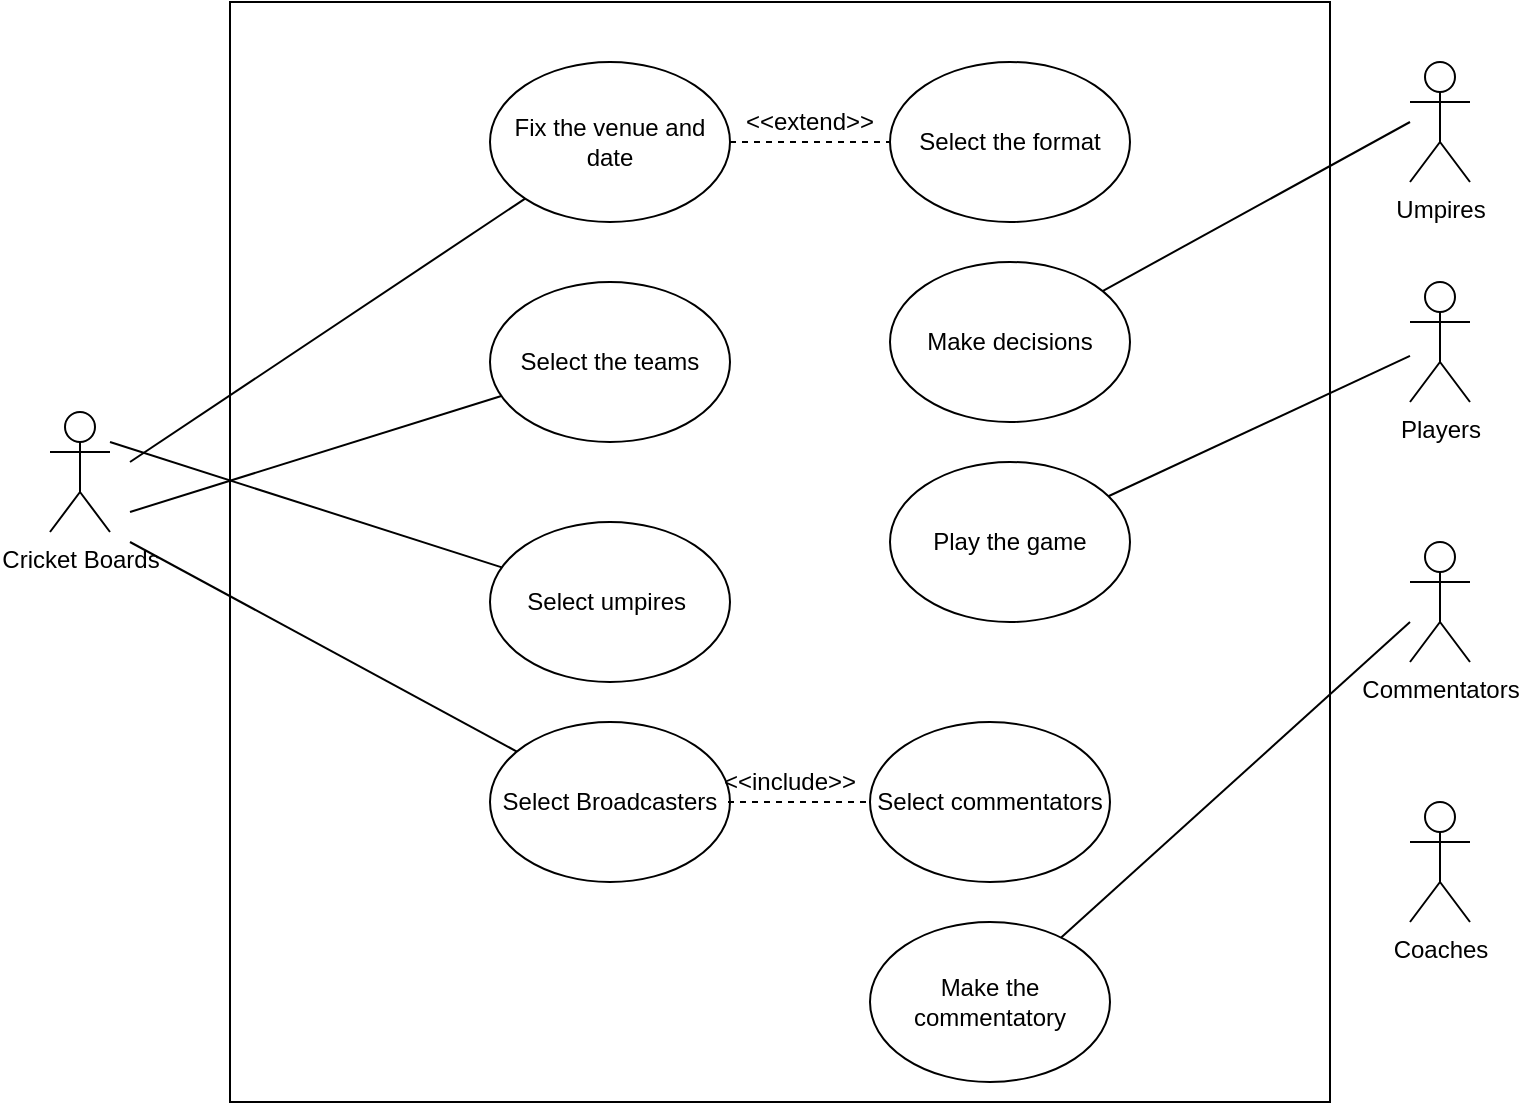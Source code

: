 <mxfile version="14.4.3" type="device" pages="2"><diagram id="C5RBs43oDa-KdzZeNtuy" name="Page-1"><mxGraphModel dx="1038" dy="491" grid="1" gridSize="10" guides="1" tooltips="1" connect="1" arrows="1" fold="1" page="1" pageScale="1" pageWidth="827" pageHeight="1169" math="0" shadow="0"><root><mxCell id="WIyWlLk6GJQsqaUBKTNV-0"/><mxCell id="WIyWlLk6GJQsqaUBKTNV-1" parent="WIyWlLk6GJQsqaUBKTNV-0"/><mxCell id="gpQMO8V7Mbcx1iWcIADX-0" value="" style="whiteSpace=wrap;html=1;aspect=fixed;" vertex="1" parent="WIyWlLk6GJQsqaUBKTNV-1"><mxGeometry x="140" y="170" width="550" height="550" as="geometry"/></mxCell><mxCell id="gpQMO8V7Mbcx1iWcIADX-1" value="Cricket Boards" style="shape=umlActor;verticalLabelPosition=bottom;verticalAlign=top;html=1;outlineConnect=0;" vertex="1" parent="WIyWlLk6GJQsqaUBKTNV-1"><mxGeometry x="50" y="375" width="30" height="60" as="geometry"/></mxCell><mxCell id="gpQMO8V7Mbcx1iWcIADX-2" value="Fix the venue and date" style="ellipse;whiteSpace=wrap;html=1;" vertex="1" parent="WIyWlLk6GJQsqaUBKTNV-1"><mxGeometry x="270" y="200" width="120" height="80" as="geometry"/></mxCell><mxCell id="gpQMO8V7Mbcx1iWcIADX-3" value="Select the teams" style="ellipse;whiteSpace=wrap;html=1;" vertex="1" parent="WIyWlLk6GJQsqaUBKTNV-1"><mxGeometry x="270" y="310" width="120" height="80" as="geometry"/></mxCell><mxCell id="gpQMO8V7Mbcx1iWcIADX-4" value="Select umpires&amp;nbsp;" style="ellipse;whiteSpace=wrap;html=1;" vertex="1" parent="WIyWlLk6GJQsqaUBKTNV-1"><mxGeometry x="270" y="430" width="120" height="80" as="geometry"/></mxCell><mxCell id="gpQMO8V7Mbcx1iWcIADX-5" value="Select Broadcasters" style="ellipse;whiteSpace=wrap;html=1;" vertex="1" parent="WIyWlLk6GJQsqaUBKTNV-1"><mxGeometry x="270" y="530" width="120" height="80" as="geometry"/></mxCell><mxCell id="gpQMO8V7Mbcx1iWcIADX-6" value="" style="endArrow=none;html=1;entryX=0;entryY=1;entryDx=0;entryDy=0;" edge="1" parent="WIyWlLk6GJQsqaUBKTNV-1" target="gpQMO8V7Mbcx1iWcIADX-2"><mxGeometry width="50" height="50" relative="1" as="geometry"><mxPoint x="90" y="400" as="sourcePoint"/><mxPoint x="140" y="350" as="targetPoint"/></mxGeometry></mxCell><mxCell id="gpQMO8V7Mbcx1iWcIADX-9" value="" style="endArrow=none;html=1;" edge="1" parent="WIyWlLk6GJQsqaUBKTNV-1" target="gpQMO8V7Mbcx1iWcIADX-3"><mxGeometry width="50" height="50" relative="1" as="geometry"><mxPoint x="90" y="425" as="sourcePoint"/><mxPoint x="140" y="375" as="targetPoint"/></mxGeometry></mxCell><mxCell id="gpQMO8V7Mbcx1iWcIADX-10" value="" style="endArrow=none;html=1;" edge="1" parent="WIyWlLk6GJQsqaUBKTNV-1" target="gpQMO8V7Mbcx1iWcIADX-4"><mxGeometry width="50" height="50" relative="1" as="geometry"><mxPoint x="80" y="390" as="sourcePoint"/><mxPoint x="130" y="340" as="targetPoint"/></mxGeometry></mxCell><mxCell id="gpQMO8V7Mbcx1iWcIADX-12" value="" style="endArrow=none;html=1;" edge="1" parent="WIyWlLk6GJQsqaUBKTNV-1" target="gpQMO8V7Mbcx1iWcIADX-5"><mxGeometry width="50" height="50" relative="1" as="geometry"><mxPoint x="90" y="440" as="sourcePoint"/><mxPoint x="140" y="390" as="targetPoint"/></mxGeometry></mxCell><mxCell id="gpQMO8V7Mbcx1iWcIADX-13" value="&lt;span&gt;Select commentators&lt;/span&gt;" style="ellipse;whiteSpace=wrap;html=1;" vertex="1" parent="WIyWlLk6GJQsqaUBKTNV-1"><mxGeometry x="460" y="530" width="120" height="80" as="geometry"/></mxCell><mxCell id="gpQMO8V7Mbcx1iWcIADX-14" value="" style="endArrow=none;dashed=1;html=1;" edge="1" parent="WIyWlLk6GJQsqaUBKTNV-1" target="gpQMO8V7Mbcx1iWcIADX-13"><mxGeometry width="50" height="50" relative="1" as="geometry"><mxPoint x="389" y="570" as="sourcePoint"/><mxPoint x="439" y="520" as="targetPoint"/></mxGeometry></mxCell><mxCell id="gpQMO8V7Mbcx1iWcIADX-15" value="&amp;lt;&amp;lt;include&amp;gt;&amp;gt;" style="text;html=1;strokeColor=none;fillColor=none;align=center;verticalAlign=middle;whiteSpace=wrap;rounded=0;" vertex="1" parent="WIyWlLk6GJQsqaUBKTNV-1"><mxGeometry x="400" y="550" width="40" height="20" as="geometry"/></mxCell><mxCell id="gpQMO8V7Mbcx1iWcIADX-16" value="Umpires" style="shape=umlActor;verticalLabelPosition=bottom;verticalAlign=top;html=1;outlineConnect=0;" vertex="1" parent="WIyWlLk6GJQsqaUBKTNV-1"><mxGeometry x="730" y="200" width="30" height="60" as="geometry"/></mxCell><mxCell id="gpQMO8V7Mbcx1iWcIADX-17" value="Players" style="shape=umlActor;verticalLabelPosition=bottom;verticalAlign=top;html=1;outlineConnect=0;" vertex="1" parent="WIyWlLk6GJQsqaUBKTNV-1"><mxGeometry x="730" y="310" width="30" height="60" as="geometry"/></mxCell><mxCell id="gpQMO8V7Mbcx1iWcIADX-18" value="Commentators" style="shape=umlActor;verticalLabelPosition=bottom;verticalAlign=top;html=1;outlineConnect=0;" vertex="1" parent="WIyWlLk6GJQsqaUBKTNV-1"><mxGeometry x="730" y="440" width="30" height="60" as="geometry"/></mxCell><mxCell id="gpQMO8V7Mbcx1iWcIADX-19" value="Coaches" style="shape=umlActor;verticalLabelPosition=bottom;verticalAlign=top;html=1;outlineConnect=0;" vertex="1" parent="WIyWlLk6GJQsqaUBKTNV-1"><mxGeometry x="730" y="570" width="30" height="60" as="geometry"/></mxCell><mxCell id="gpQMO8V7Mbcx1iWcIADX-20" value="Select the format" style="ellipse;whiteSpace=wrap;html=1;" vertex="1" parent="WIyWlLk6GJQsqaUBKTNV-1"><mxGeometry x="470" y="200" width="120" height="80" as="geometry"/></mxCell><mxCell id="gpQMO8V7Mbcx1iWcIADX-21" value="" style="endArrow=none;dashed=1;html=1;exitX=1;exitY=0.5;exitDx=0;exitDy=0;" edge="1" parent="WIyWlLk6GJQsqaUBKTNV-1" source="gpQMO8V7Mbcx1iWcIADX-2"><mxGeometry width="50" height="50" relative="1" as="geometry"><mxPoint x="420" y="290" as="sourcePoint"/><mxPoint x="470" y="240" as="targetPoint"/></mxGeometry></mxCell><mxCell id="gpQMO8V7Mbcx1iWcIADX-22" value="&amp;lt;&amp;lt;extend&amp;gt;&amp;gt;" style="text;html=1;strokeColor=none;fillColor=none;align=center;verticalAlign=middle;whiteSpace=wrap;rounded=0;" vertex="1" parent="WIyWlLk6GJQsqaUBKTNV-1"><mxGeometry x="410" y="220" width="40" height="20" as="geometry"/></mxCell><mxCell id="gpQMO8V7Mbcx1iWcIADX-23" value="Make decisions" style="ellipse;whiteSpace=wrap;html=1;" vertex="1" parent="WIyWlLk6GJQsqaUBKTNV-1"><mxGeometry x="470" y="300" width="120" height="80" as="geometry"/></mxCell><mxCell id="gpQMO8V7Mbcx1iWcIADX-24" value="" style="endArrow=none;html=1;" edge="1" parent="WIyWlLk6GJQsqaUBKTNV-1" source="gpQMO8V7Mbcx1iWcIADX-23"><mxGeometry width="50" height="50" relative="1" as="geometry"><mxPoint x="680" y="280" as="sourcePoint"/><mxPoint x="730" y="230" as="targetPoint"/></mxGeometry></mxCell><mxCell id="gpQMO8V7Mbcx1iWcIADX-25" value="Play the game" style="ellipse;whiteSpace=wrap;html=1;" vertex="1" parent="WIyWlLk6GJQsqaUBKTNV-1"><mxGeometry x="470" y="400" width="120" height="80" as="geometry"/></mxCell><mxCell id="gpQMO8V7Mbcx1iWcIADX-26" value="" style="endArrow=none;html=1;" edge="1" parent="WIyWlLk6GJQsqaUBKTNV-1" source="gpQMO8V7Mbcx1iWcIADX-25" target="gpQMO8V7Mbcx1iWcIADX-17"><mxGeometry width="50" height="50" relative="1" as="geometry"><mxPoint x="680" y="400" as="sourcePoint"/><mxPoint x="730" y="350" as="targetPoint"/></mxGeometry></mxCell><mxCell id="gpQMO8V7Mbcx1iWcIADX-27" value="Make the commentatory" style="ellipse;whiteSpace=wrap;html=1;" vertex="1" parent="WIyWlLk6GJQsqaUBKTNV-1"><mxGeometry x="460" y="630" width="120" height="80" as="geometry"/></mxCell><mxCell id="gpQMO8V7Mbcx1iWcIADX-28" value="" style="endArrow=none;html=1;" edge="1" parent="WIyWlLk6GJQsqaUBKTNV-1" source="gpQMO8V7Mbcx1iWcIADX-27"><mxGeometry width="50" height="50" relative="1" as="geometry"><mxPoint x="680" y="530" as="sourcePoint"/><mxPoint x="730" y="480" as="targetPoint"/></mxGeometry></mxCell></root></mxGraphModel></diagram><diagram id="k6JfzNc_IxqSGM1iJbRW" name="Page-2"><mxGraphModel dx="1038" dy="491" grid="1" gridSize="10" guides="1" tooltips="1" connect="1" arrows="1" fold="1" page="1" pageScale="1" pageWidth="1100" pageHeight="850" math="0" shadow="0"><root><mxCell id="TLQHZCrYmdNcfVyvYQin-0"/><mxCell id="TLQHZCrYmdNcfVyvYQin-1" parent="TLQHZCrYmdNcfVyvYQin-0"/><mxCell id="lqC4Em7zPkXtjFz96bUu-2" value="&lt;&lt;interface&gt;&gt;&#10;IPlayer" style="swimlane;fontStyle=1;align=center;verticalAlign=top;childLayout=stackLayout;horizontal=1;startSize=40;horizontalStack=0;resizeParent=1;resizeParentMax=0;resizeLast=0;collapsible=1;marginBottom=0;" vertex="1" parent="TLQHZCrYmdNcfVyvYQin-1"><mxGeometry x="500" y="30" width="210" height="160" as="geometry"/></mxCell><mxCell id="lqC4Em7zPkXtjFz96bUu-3" value="+ bat()&#10;+bowl()&#10;+field()" style="text;strokeColor=none;fillColor=none;align=left;verticalAlign=top;spacingLeft=4;spacingRight=4;overflow=hidden;rotatable=0;points=[[0,0.5],[1,0.5]];portConstraint=eastwest;" vertex="1" parent="lqC4Em7zPkXtjFz96bUu-2"><mxGeometry y="40" width="210" height="70" as="geometry"/></mxCell><mxCell id="lqC4Em7zPkXtjFz96bUu-4" value="" style="line;strokeWidth=1;fillColor=none;align=left;verticalAlign=middle;spacingTop=-1;spacingLeft=3;spacingRight=3;rotatable=0;labelPosition=right;points=[];portConstraint=eastwest;" vertex="1" parent="lqC4Em7zPkXtjFz96bUu-2"><mxGeometry y="110" width="210" height="8" as="geometry"/></mxCell><mxCell id="lqC4Em7zPkXtjFz96bUu-5" value="+ method(type): type" style="text;strokeColor=none;fillColor=none;align=left;verticalAlign=top;spacingLeft=4;spacingRight=4;overflow=hidden;rotatable=0;points=[[0,0.5],[1,0.5]];portConstraint=eastwest;" vertex="1" parent="lqC4Em7zPkXtjFz96bUu-2"><mxGeometry y="118" width="210" height="42" as="geometry"/></mxCell><mxCell id="lqC4Em7zPkXtjFz96bUu-8" value="IWicketKeep" style="swimlane;fontStyle=3;align=center;verticalAlign=top;childLayout=stackLayout;horizontal=1;startSize=26;horizontalStack=0;resizeParent=1;resizeParentMax=0;resizeLast=0;collapsible=1;marginBottom=0;" vertex="1" parent="TLQHZCrYmdNcfVyvYQin-1"><mxGeometry x="720" y="30" width="160" height="60" as="geometry"/></mxCell><mxCell id="lqC4Em7zPkXtjFz96bUu-9" value="+ wicketkeep()" style="text;strokeColor=none;fillColor=none;align=left;verticalAlign=top;spacingLeft=4;spacingRight=4;overflow=hidden;rotatable=0;points=[[0,0.5],[1,0.5]];portConstraint=eastwest;" vertex="1" parent="lqC4Em7zPkXtjFz96bUu-8"><mxGeometry y="26" width="160" height="26" as="geometry"/></mxCell><mxCell id="lqC4Em7zPkXtjFz96bUu-10" value="" style="line;strokeWidth=1;fillColor=none;align=left;verticalAlign=middle;spacingTop=-1;spacingLeft=3;spacingRight=3;rotatable=0;labelPosition=right;points=[];portConstraint=eastwest;" vertex="1" parent="lqC4Em7zPkXtjFz96bUu-8"><mxGeometry y="52" width="160" height="8" as="geometry"/></mxCell><mxCell id="lqC4Em7zPkXtjFz96bUu-16" style="edgeStyle=orthogonalEdgeStyle;rounded=0;orthogonalLoop=1;jettySize=auto;html=1;entryX=0.429;entryY=1;entryDx=0;entryDy=0;entryPerimeter=0;endArrow=block;endFill=1;" edge="1" parent="TLQHZCrYmdNcfVyvYQin-1" source="lqC4Em7zPkXtjFz96bUu-12" target="lqC4Em7zPkXtjFz96bUu-5"><mxGeometry relative="1" as="geometry"/></mxCell><mxCell id="lqC4Em7zPkXtjFz96bUu-12" value="NormalPlayer" style="swimlane;fontStyle=1;align=center;verticalAlign=top;childLayout=stackLayout;horizontal=1;startSize=26;horizontalStack=0;resizeParent=1;resizeParentMax=0;resizeLast=0;collapsible=1;marginBottom=0;" vertex="1" parent="TLQHZCrYmdNcfVyvYQin-1"><mxGeometry x="530" y="250" width="170" height="114" as="geometry"/></mxCell><mxCell id="lqC4Em7zPkXtjFz96bUu-13" value="+ bat()&#10;+bowl()&#10;+field()" style="text;strokeColor=none;fillColor=none;align=left;verticalAlign=top;spacingLeft=4;spacingRight=4;overflow=hidden;rotatable=0;points=[[0,0.5],[1,0.5]];portConstraint=eastwest;" vertex="1" parent="lqC4Em7zPkXtjFz96bUu-12"><mxGeometry y="26" width="170" height="54" as="geometry"/></mxCell><mxCell id="lqC4Em7zPkXtjFz96bUu-14" value="" style="line;strokeWidth=1;fillColor=none;align=left;verticalAlign=middle;spacingTop=-1;spacingLeft=3;spacingRight=3;rotatable=0;labelPosition=right;points=[];portConstraint=eastwest;" vertex="1" parent="lqC4Em7zPkXtjFz96bUu-12"><mxGeometry y="80" width="170" height="8" as="geometry"/></mxCell><mxCell id="lqC4Em7zPkXtjFz96bUu-15" value="+ method(type): type" style="text;strokeColor=none;fillColor=none;align=left;verticalAlign=top;spacingLeft=4;spacingRight=4;overflow=hidden;rotatable=0;points=[[0,0.5],[1,0.5]];portConstraint=eastwest;" vertex="1" parent="lqC4Em7zPkXtjFz96bUu-12"><mxGeometry y="88" width="170" height="26" as="geometry"/></mxCell><mxCell id="lqC4Em7zPkXtjFz96bUu-23" style="edgeStyle=orthogonalEdgeStyle;rounded=0;orthogonalLoop=1;jettySize=auto;html=1;endArrow=block;endFill=1;" edge="1" parent="TLQHZCrYmdNcfVyvYQin-1" source="lqC4Em7zPkXtjFz96bUu-19"><mxGeometry relative="1" as="geometry"><mxPoint x="815" y="90" as="targetPoint"/></mxGeometry></mxCell><mxCell id="lqC4Em7zPkXtjFz96bUu-24" style="edgeStyle=orthogonalEdgeStyle;rounded=0;orthogonalLoop=1;jettySize=auto;html=1;endArrow=block;endFill=1;" edge="1" parent="TLQHZCrYmdNcfVyvYQin-1" source="lqC4Em7zPkXtjFz96bUu-19" target="lqC4Em7zPkXtjFz96bUu-5"><mxGeometry relative="1" as="geometry"/></mxCell><mxCell id="lqC4Em7zPkXtjFz96bUu-19" value="WicketKeeperPlayer" style="swimlane;fontStyle=1;align=center;verticalAlign=top;childLayout=stackLayout;horizontal=1;startSize=26;horizontalStack=0;resizeParent=1;resizeParentMax=0;resizeLast=0;collapsible=1;marginBottom=0;" vertex="1" parent="TLQHZCrYmdNcfVyvYQin-1"><mxGeometry x="730" y="250" width="170" height="134" as="geometry"/></mxCell><mxCell id="lqC4Em7zPkXtjFz96bUu-20" value="+ bat()&#10;+bowl()&#10;+field()&#10;+wicketkeep()" style="text;strokeColor=none;fillColor=none;align=left;verticalAlign=top;spacingLeft=4;spacingRight=4;overflow=hidden;rotatable=0;points=[[0,0.5],[1,0.5]];portConstraint=eastwest;" vertex="1" parent="lqC4Em7zPkXtjFz96bUu-19"><mxGeometry y="26" width="170" height="74" as="geometry"/></mxCell><mxCell id="lqC4Em7zPkXtjFz96bUu-21" value="" style="line;strokeWidth=1;fillColor=none;align=left;verticalAlign=middle;spacingTop=-1;spacingLeft=3;spacingRight=3;rotatable=0;labelPosition=right;points=[];portConstraint=eastwest;" vertex="1" parent="lqC4Em7zPkXtjFz96bUu-19"><mxGeometry y="100" width="170" height="8" as="geometry"/></mxCell><mxCell id="lqC4Em7zPkXtjFz96bUu-22" value="+ method(type): type" style="text;strokeColor=none;fillColor=none;align=left;verticalAlign=top;spacingLeft=4;spacingRight=4;overflow=hidden;rotatable=0;points=[[0,0.5],[1,0.5]];portConstraint=eastwest;" vertex="1" parent="lqC4Em7zPkXtjFz96bUu-19"><mxGeometry y="108" width="170" height="26" as="geometry"/></mxCell><mxCell id="lqC4Em7zPkXtjFz96bUu-25" value="ITeam" style="swimlane;fontStyle=1;align=center;verticalAlign=top;childLayout=stackLayout;horizontal=1;startSize=26;horizontalStack=0;resizeParent=1;resizeParentMax=0;resizeLast=0;collapsible=1;marginBottom=0;" vertex="1" parent="TLQHZCrYmdNcfVyvYQin-1"><mxGeometry x="70" y="50" width="160" height="86" as="geometry"/></mxCell><mxCell id="lqC4Em7zPkXtjFz96bUu-26" value="+ addPlayer(IPlayer*)" style="text;strokeColor=none;fillColor=none;align=left;verticalAlign=top;spacingLeft=4;spacingRight=4;overflow=hidden;rotatable=0;points=[[0,0.5],[1,0.5]];portConstraint=eastwest;" vertex="1" parent="lqC4Em7zPkXtjFz96bUu-25"><mxGeometry y="26" width="160" height="26" as="geometry"/></mxCell><mxCell id="lqC4Em7zPkXtjFz96bUu-43" value="+ getTeamName() : string" style="text;strokeColor=none;fillColor=none;align=left;verticalAlign=top;spacingLeft=4;spacingRight=4;overflow=hidden;rotatable=0;points=[[0,0.5],[1,0.5]];portConstraint=eastwest;" vertex="1" parent="lqC4Em7zPkXtjFz96bUu-25"><mxGeometry y="52" width="160" height="26" as="geometry"/></mxCell><mxCell id="lqC4Em7zPkXtjFz96bUu-27" value="" style="line;strokeWidth=1;fillColor=none;align=left;verticalAlign=middle;spacingTop=-1;spacingLeft=3;spacingRight=3;rotatable=0;labelPosition=right;points=[];portConstraint=eastwest;" vertex="1" parent="lqC4Em7zPkXtjFz96bUu-25"><mxGeometry y="78" width="160" height="8" as="geometry"/></mxCell><mxCell id="lqC4Em7zPkXtjFz96bUu-32" value="" style="endArrow=diamondThin;endFill=0;endSize=24;html=1;" edge="1" parent="TLQHZCrYmdNcfVyvYQin-1"><mxGeometry width="160" relative="1" as="geometry"><mxPoint x="496" y="67" as="sourcePoint"/><mxPoint x="232" y="67" as="targetPoint"/></mxGeometry></mxCell><mxCell id="lqC4Em7zPkXtjFz96bUu-34" value="IMatch" style="swimlane;fontStyle=3;align=center;verticalAlign=top;childLayout=stackLayout;horizontal=1;startSize=26;horizontalStack=0;resizeParent=1;resizeParentMax=0;resizeLast=0;collapsible=1;marginBottom=0;" vertex="1" parent="TLQHZCrYmdNcfVyvYQin-1"><mxGeometry x="20" y="190" width="210" height="346" as="geometry"/></mxCell><mxCell id="lqC4Em7zPkXtjFz96bUu-35" value="+ addTeams(ITeam*)" style="text;strokeColor=none;fillColor=none;align=left;verticalAlign=top;spacingLeft=4;spacingRight=4;overflow=hidden;rotatable=0;points=[[0,0.5],[1,0.5]];portConstraint=eastwest;" vertex="1" parent="lqC4Em7zPkXtjFz96bUu-34"><mxGeometry y="26" width="210" height="26" as="geometry"/></mxCell><mxCell id="lqC4Em7zPkXtjFz96bUu-45" value="+addUmpire(Umpire*)" style="text;strokeColor=none;fillColor=none;align=left;verticalAlign=top;spacingLeft=4;spacingRight=4;overflow=hidden;rotatable=0;points=[[0,0.5],[1,0.5]];portConstraint=eastwest;" vertex="1" parent="lqC4Em7zPkXtjFz96bUu-34"><mxGeometry y="52" width="210" height="26" as="geometry"/></mxCell><mxCell id="lqC4Em7zPkXtjFz96bUu-65" value="+ isMatchFinished() : bool" style="text;strokeColor=none;fillColor=none;align=left;verticalAlign=top;spacingLeft=4;spacingRight=4;overflow=hidden;rotatable=0;points=[[0,0.5],[1,0.5]];portConstraint=eastwest;" vertex="1" parent="lqC4Em7zPkXtjFz96bUu-34"><mxGeometry y="78" width="210" height="26" as="geometry"/></mxCell><mxCell id="lqC4Em7zPkXtjFz96bUu-46" value="+addCommentators(Commentator*)" style="text;strokeColor=none;fillColor=none;align=left;verticalAlign=top;spacingLeft=4;spacingRight=4;overflow=hidden;rotatable=0;points=[[0,0.5],[1,0.5]];portConstraint=eastwest;" vertex="1" parent="lqC4Em7zPkXtjFz96bUu-34"><mxGeometry y="104" width="210" height="26" as="geometry"/></mxCell><mxCell id="lqC4Em7zPkXtjFz96bUu-36" value="" style="line;strokeWidth=1;fillColor=none;align=left;verticalAlign=middle;spacingTop=-1;spacingLeft=3;spacingRight=3;rotatable=0;labelPosition=right;points=[];portConstraint=eastwest;" vertex="1" parent="lqC4Em7zPkXtjFz96bUu-34"><mxGeometry y="130" width="210" height="8" as="geometry"/></mxCell><mxCell id="lqC4Em7zPkXtjFz96bUu-37" value="std::pair&lt;string, string&gt; teams;" style="text;strokeColor=none;fillColor=none;align=left;verticalAlign=top;spacingLeft=4;spacingRight=4;overflow=hidden;rotatable=0;points=[[0,0.5],[1,0.5]];portConstraint=eastwest;" vertex="1" parent="lqC4Em7zPkXtjFz96bUu-34"><mxGeometry y="138" width="210" height="26" as="geometry"/></mxCell><mxCell id="lqC4Em7zPkXtjFz96bUu-75" value="- teamName : string" style="text;strokeColor=none;fillColor=none;align=left;verticalAlign=top;spacingLeft=4;spacingRight=4;overflow=hidden;rotatable=0;points=[[0,0.5],[1,0.5]];portConstraint=eastwest;" vertex="1" parent="lqC4Em7zPkXtjFz96bUu-34"><mxGeometry y="164" width="210" height="26" as="geometry"/></mxCell><mxCell id="lqC4Em7zPkXtjFz96bUu-74" value="- vicecaptainIndex : IPlayer*" style="text;strokeColor=none;fillColor=none;align=left;verticalAlign=top;spacingLeft=4;spacingRight=4;overflow=hidden;rotatable=0;points=[[0,0.5],[1,0.5]];portConstraint=eastwest;" vertex="1" parent="lqC4Em7zPkXtjFz96bUu-34"><mxGeometry y="190" width="210" height="26" as="geometry"/></mxCell><mxCell id="lqC4Em7zPkXtjFz96bUu-73" value="- captainIndex : IPlayer*" style="text;strokeColor=none;fillColor=none;align=left;verticalAlign=top;spacingLeft=4;spacingRight=4;overflow=hidden;rotatable=0;points=[[0,0.5],[1,0.5]];portConstraint=eastwest;" vertex="1" parent="lqC4Em7zPkXtjFz96bUu-34"><mxGeometry y="216" width="210" height="26" as="geometry"/></mxCell><mxCell id="lqC4Em7zPkXtjFz96bUu-72" value="- numOfPlayers : int" style="text;strokeColor=none;fillColor=none;align=left;verticalAlign=top;spacingLeft=4;spacingRight=4;overflow=hidden;rotatable=0;points=[[0,0.5],[1,0.5]];portConstraint=eastwest;" vertex="1" parent="lqC4Em7zPkXtjFz96bUu-34"><mxGeometry y="242" width="210" height="26" as="geometry"/></mxCell><mxCell id="lqC4Em7zPkXtjFz96bUu-71" value="- vector&lt;IPlayer*&gt;" style="text;strokeColor=none;fillColor=none;align=left;verticalAlign=top;spacingLeft=4;spacingRight=4;overflow=hidden;rotatable=0;points=[[0,0.5],[1,0.5]];portConstraint=eastwest;" vertex="1" parent="lqC4Em7zPkXtjFz96bUu-34"><mxGeometry y="268" width="210" height="26" as="geometry"/></mxCell><mxCell id="lqC4Em7zPkXtjFz96bUu-49" value="vector&lt;Umpire*&gt; " style="text;strokeColor=none;fillColor=none;align=left;verticalAlign=top;spacingLeft=4;spacingRight=4;overflow=hidden;rotatable=0;points=[[0,0.5],[1,0.5]];portConstraint=eastwest;" vertex="1" parent="lqC4Em7zPkXtjFz96bUu-34"><mxGeometry y="294" width="210" height="26" as="geometry"/></mxCell><mxCell id="lqC4Em7zPkXtjFz96bUu-48" value="vector&lt;Commentator*&gt;" style="text;strokeColor=none;fillColor=none;align=left;verticalAlign=top;spacingLeft=4;spacingRight=4;overflow=hidden;rotatable=0;points=[[0,0.5],[1,0.5]];portConstraint=eastwest;" vertex="1" parent="lqC4Em7zPkXtjFz96bUu-34"><mxGeometry y="320" width="210" height="26" as="geometry"/></mxCell><mxCell id="lqC4Em7zPkXtjFz96bUu-38" value="Venue" style="swimlane;fontStyle=1;align=center;verticalAlign=top;childLayout=stackLayout;horizontal=1;startSize=26;horizontalStack=0;resizeParent=1;resizeParentMax=0;resizeLast=0;collapsible=1;marginBottom=0;" vertex="1" parent="TLQHZCrYmdNcfVyvYQin-1"><mxGeometry x="620" y="410" width="160" height="112" as="geometry"/></mxCell><mxCell id="lqC4Em7zPkXtjFz96bUu-39" value="getMatchDetails()" style="text;strokeColor=none;fillColor=none;align=left;verticalAlign=top;spacingLeft=4;spacingRight=4;overflow=hidden;rotatable=0;points=[[0,0.5],[1,0.5]];portConstraint=eastwest;" vertex="1" parent="lqC4Em7zPkXtjFz96bUu-38"><mxGeometry y="26" width="160" height="26" as="geometry"/></mxCell><mxCell id="lqC4Em7zPkXtjFz96bUu-68" value="addSpectators(Spectators*);" style="text;strokeColor=none;fillColor=none;align=left;verticalAlign=top;spacingLeft=4;spacingRight=4;overflow=hidden;rotatable=0;points=[[0,0.5],[1,0.5]];portConstraint=eastwest;" vertex="1" parent="lqC4Em7zPkXtjFz96bUu-38"><mxGeometry y="52" width="160" height="26" as="geometry"/></mxCell><mxCell id="lqC4Em7zPkXtjFz96bUu-40" value="" style="line;strokeWidth=1;fillColor=none;align=left;verticalAlign=middle;spacingTop=-1;spacingLeft=3;spacingRight=3;rotatable=0;labelPosition=right;points=[];portConstraint=eastwest;" vertex="1" parent="lqC4Em7zPkXtjFz96bUu-38"><mxGeometry y="78" width="160" height="8" as="geometry"/></mxCell><mxCell id="lqC4Em7zPkXtjFz96bUu-41" value="- Match* match" style="text;strokeColor=none;fillColor=none;align=left;verticalAlign=top;spacingLeft=4;spacingRight=4;overflow=hidden;rotatable=0;points=[[0,0.5],[1,0.5]];portConstraint=eastwest;" vertex="1" parent="lqC4Em7zPkXtjFz96bUu-38"><mxGeometry y="86" width="160" height="26" as="geometry"/></mxCell><mxCell id="lqC4Em7zPkXtjFz96bUu-44" value="" style="endArrow=diamondThin;endFill=0;endSize=24;html=1;entryX=0.5;entryY=1;entryDx=0;entryDy=0;exitX=0.5;exitY=0;exitDx=0;exitDy=0;" edge="1" parent="TLQHZCrYmdNcfVyvYQin-1" source="lqC4Em7zPkXtjFz96bUu-34" target="lqC4Em7zPkXtjFz96bUu-25"><mxGeometry width="160" relative="1" as="geometry"><mxPoint x="120" y="170" as="sourcePoint"/><mxPoint x="170" y="150" as="targetPoint"/></mxGeometry></mxCell><mxCell id="lqC4Em7zPkXtjFz96bUu-50" value="OneDayMatch" style="swimlane;fontStyle=1;align=center;verticalAlign=top;childLayout=stackLayout;horizontal=1;startSize=26;horizontalStack=0;resizeParent=1;resizeParentMax=0;resizeLast=0;collapsible=1;marginBottom=0;" vertex="1" parent="TLQHZCrYmdNcfVyvYQin-1"><mxGeometry x="50" y="740" width="160" height="86" as="geometry"/></mxCell><mxCell id="lqC4Em7zPkXtjFz96bUu-51" value="+ isMatchFinished() : bool" style="text;strokeColor=none;fillColor=none;align=left;verticalAlign=top;spacingLeft=4;spacingRight=4;overflow=hidden;rotatable=0;points=[[0,0.5],[1,0.5]];portConstraint=eastwest;" vertex="1" parent="lqC4Em7zPkXtjFz96bUu-50"><mxGeometry y="26" width="160" height="26" as="geometry"/></mxCell><mxCell id="lqC4Em7zPkXtjFz96bUu-52" value="" style="line;strokeWidth=1;fillColor=none;align=left;verticalAlign=middle;spacingTop=-1;spacingLeft=3;spacingRight=3;rotatable=0;labelPosition=right;points=[];portConstraint=eastwest;" vertex="1" parent="lqC4Em7zPkXtjFz96bUu-50"><mxGeometry y="52" width="160" height="8" as="geometry"/></mxCell><mxCell id="lqC4Em7zPkXtjFz96bUu-53" value="+ method(type): type" style="text;strokeColor=none;fillColor=none;align=left;verticalAlign=top;spacingLeft=4;spacingRight=4;overflow=hidden;rotatable=0;points=[[0,0.5],[1,0.5]];portConstraint=eastwest;" vertex="1" parent="lqC4Em7zPkXtjFz96bUu-50"><mxGeometry y="60" width="160" height="26" as="geometry"/></mxCell><mxCell id="lqC4Em7zPkXtjFz96bUu-54" value="20-20Match" style="swimlane;fontStyle=1;align=center;verticalAlign=top;childLayout=stackLayout;horizontal=1;startSize=26;horizontalStack=0;resizeParent=1;resizeParentMax=0;resizeLast=0;collapsible=1;marginBottom=0;" vertex="1" parent="TLQHZCrYmdNcfVyvYQin-1"><mxGeometry x="370" y="750" width="160" height="84" as="geometry"/></mxCell><mxCell id="lqC4Em7zPkXtjFz96bUu-55" value="+ isMatchFinished() : bool" style="text;strokeColor=none;fillColor=none;align=left;verticalAlign=top;spacingLeft=4;spacingRight=4;overflow=hidden;rotatable=0;points=[[0,0.5],[1,0.5]];portConstraint=eastwest;" vertex="1" parent="lqC4Em7zPkXtjFz96bUu-54"><mxGeometry y="26" width="160" height="24" as="geometry"/></mxCell><mxCell id="lqC4Em7zPkXtjFz96bUu-56" value="" style="line;strokeWidth=1;fillColor=none;align=left;verticalAlign=middle;spacingTop=-1;spacingLeft=3;spacingRight=3;rotatable=0;labelPosition=right;points=[];portConstraint=eastwest;" vertex="1" parent="lqC4Em7zPkXtjFz96bUu-54"><mxGeometry y="50" width="160" height="8" as="geometry"/></mxCell><mxCell id="lqC4Em7zPkXtjFz96bUu-57" value="- overs : string" style="text;strokeColor=none;fillColor=none;align=left;verticalAlign=top;spacingLeft=4;spacingRight=4;overflow=hidden;rotatable=0;points=[[0,0.5],[1,0.5]];portConstraint=eastwest;" vertex="1" parent="lqC4Em7zPkXtjFz96bUu-54"><mxGeometry y="58" width="160" height="26" as="geometry"/></mxCell><mxCell id="lqC4Em7zPkXtjFz96bUu-58" value="TestMatch" style="swimlane;fontStyle=1;align=center;verticalAlign=top;childLayout=stackLayout;horizontal=1;startSize=26;horizontalStack=0;resizeParent=1;resizeParentMax=0;resizeLast=0;collapsible=1;marginBottom=0;" vertex="1" parent="TLQHZCrYmdNcfVyvYQin-1"><mxGeometry x="350" y="520" width="160" height="86" as="geometry"/></mxCell><mxCell id="lqC4Em7zPkXtjFz96bUu-59" value="+ isMatchFinished() : bool" style="text;strokeColor=none;fillColor=none;align=left;verticalAlign=top;spacingLeft=4;spacingRight=4;overflow=hidden;rotatable=0;points=[[0,0.5],[1,0.5]];portConstraint=eastwest;" vertex="1" parent="lqC4Em7zPkXtjFz96bUu-58"><mxGeometry y="26" width="160" height="26" as="geometry"/></mxCell><mxCell id="lqC4Em7zPkXtjFz96bUu-60" value="" style="line;strokeWidth=1;fillColor=none;align=left;verticalAlign=middle;spacingTop=-1;spacingLeft=3;spacingRight=3;rotatable=0;labelPosition=right;points=[];portConstraint=eastwest;" vertex="1" parent="lqC4Em7zPkXtjFz96bUu-58"><mxGeometry y="52" width="160" height="8" as="geometry"/></mxCell><mxCell id="lqC4Em7zPkXtjFz96bUu-61" value="+ method(type): type" style="text;strokeColor=none;fillColor=none;align=left;verticalAlign=top;spacingLeft=4;spacingRight=4;overflow=hidden;rotatable=0;points=[[0,0.5],[1,0.5]];portConstraint=eastwest;" vertex="1" parent="lqC4Em7zPkXtjFz96bUu-58"><mxGeometry y="60" width="160" height="26" as="geometry"/></mxCell><mxCell id="lqC4Em7zPkXtjFz96bUu-62" value="" style="endArrow=block;dashed=1;endFill=0;endSize=12;html=1;entryX=0.53;entryY=1.2;entryDx=0;entryDy=0;entryPerimeter=0;exitX=0.5;exitY=0;exitDx=0;exitDy=0;" edge="1" parent="TLQHZCrYmdNcfVyvYQin-1" source="lqC4Em7zPkXtjFz96bUu-50" target="lqC4Em7zPkXtjFz96bUu-48"><mxGeometry width="160" relative="1" as="geometry"><mxPoint x="10" y="606" as="sourcePoint"/><mxPoint x="170" y="606" as="targetPoint"/></mxGeometry></mxCell><mxCell id="lqC4Em7zPkXtjFz96bUu-63" value="" style="endArrow=block;dashed=1;endFill=0;endSize=12;html=1;entryX=0.571;entryY=1.138;entryDx=0;entryDy=0;entryPerimeter=0;exitX=0.345;exitY=0.009;exitDx=0;exitDy=0;exitPerimeter=0;" edge="1" parent="TLQHZCrYmdNcfVyvYQin-1" source="lqC4Em7zPkXtjFz96bUu-54" target="lqC4Em7zPkXtjFz96bUu-48"><mxGeometry width="160" relative="1" as="geometry"><mxPoint x="210" y="640" as="sourcePoint"/><mxPoint x="231.3" y="575.2" as="targetPoint"/></mxGeometry></mxCell><mxCell id="lqC4Em7zPkXtjFz96bUu-64" value="" style="endArrow=block;dashed=1;endFill=0;endSize=12;html=1;entryX=1.006;entryY=0.059;entryDx=0;entryDy=0;entryPerimeter=0;exitX=0;exitY=0.186;exitDx=0;exitDy=0;exitPerimeter=0;" edge="1" parent="TLQHZCrYmdNcfVyvYQin-1" source="lqC4Em7zPkXtjFz96bUu-58" target="lqC4Em7zPkXtjFz96bUu-34"><mxGeometry width="160" relative="1" as="geometry"><mxPoint x="279.35" y="584.8" as="sourcePoint"/><mxPoint x="300.65" y="520" as="targetPoint"/></mxGeometry></mxCell><mxCell id="lqC4Em7zPkXtjFz96bUu-67" value="" style="endArrow=block;startArrow=block;endFill=1;startFill=1;html=1;entryX=0.008;entryY=0.172;entryDx=0;entryDy=0;entryPerimeter=0;" edge="1" parent="TLQHZCrYmdNcfVyvYQin-1" target="lqC4Em7zPkXtjFz96bUu-38"><mxGeometry width="160" relative="1" as="geometry"><mxPoint x="230" y="210" as="sourcePoint"/><mxPoint x="450" y="390" as="targetPoint"/></mxGeometry></mxCell></root></mxGraphModel></diagram></mxfile>